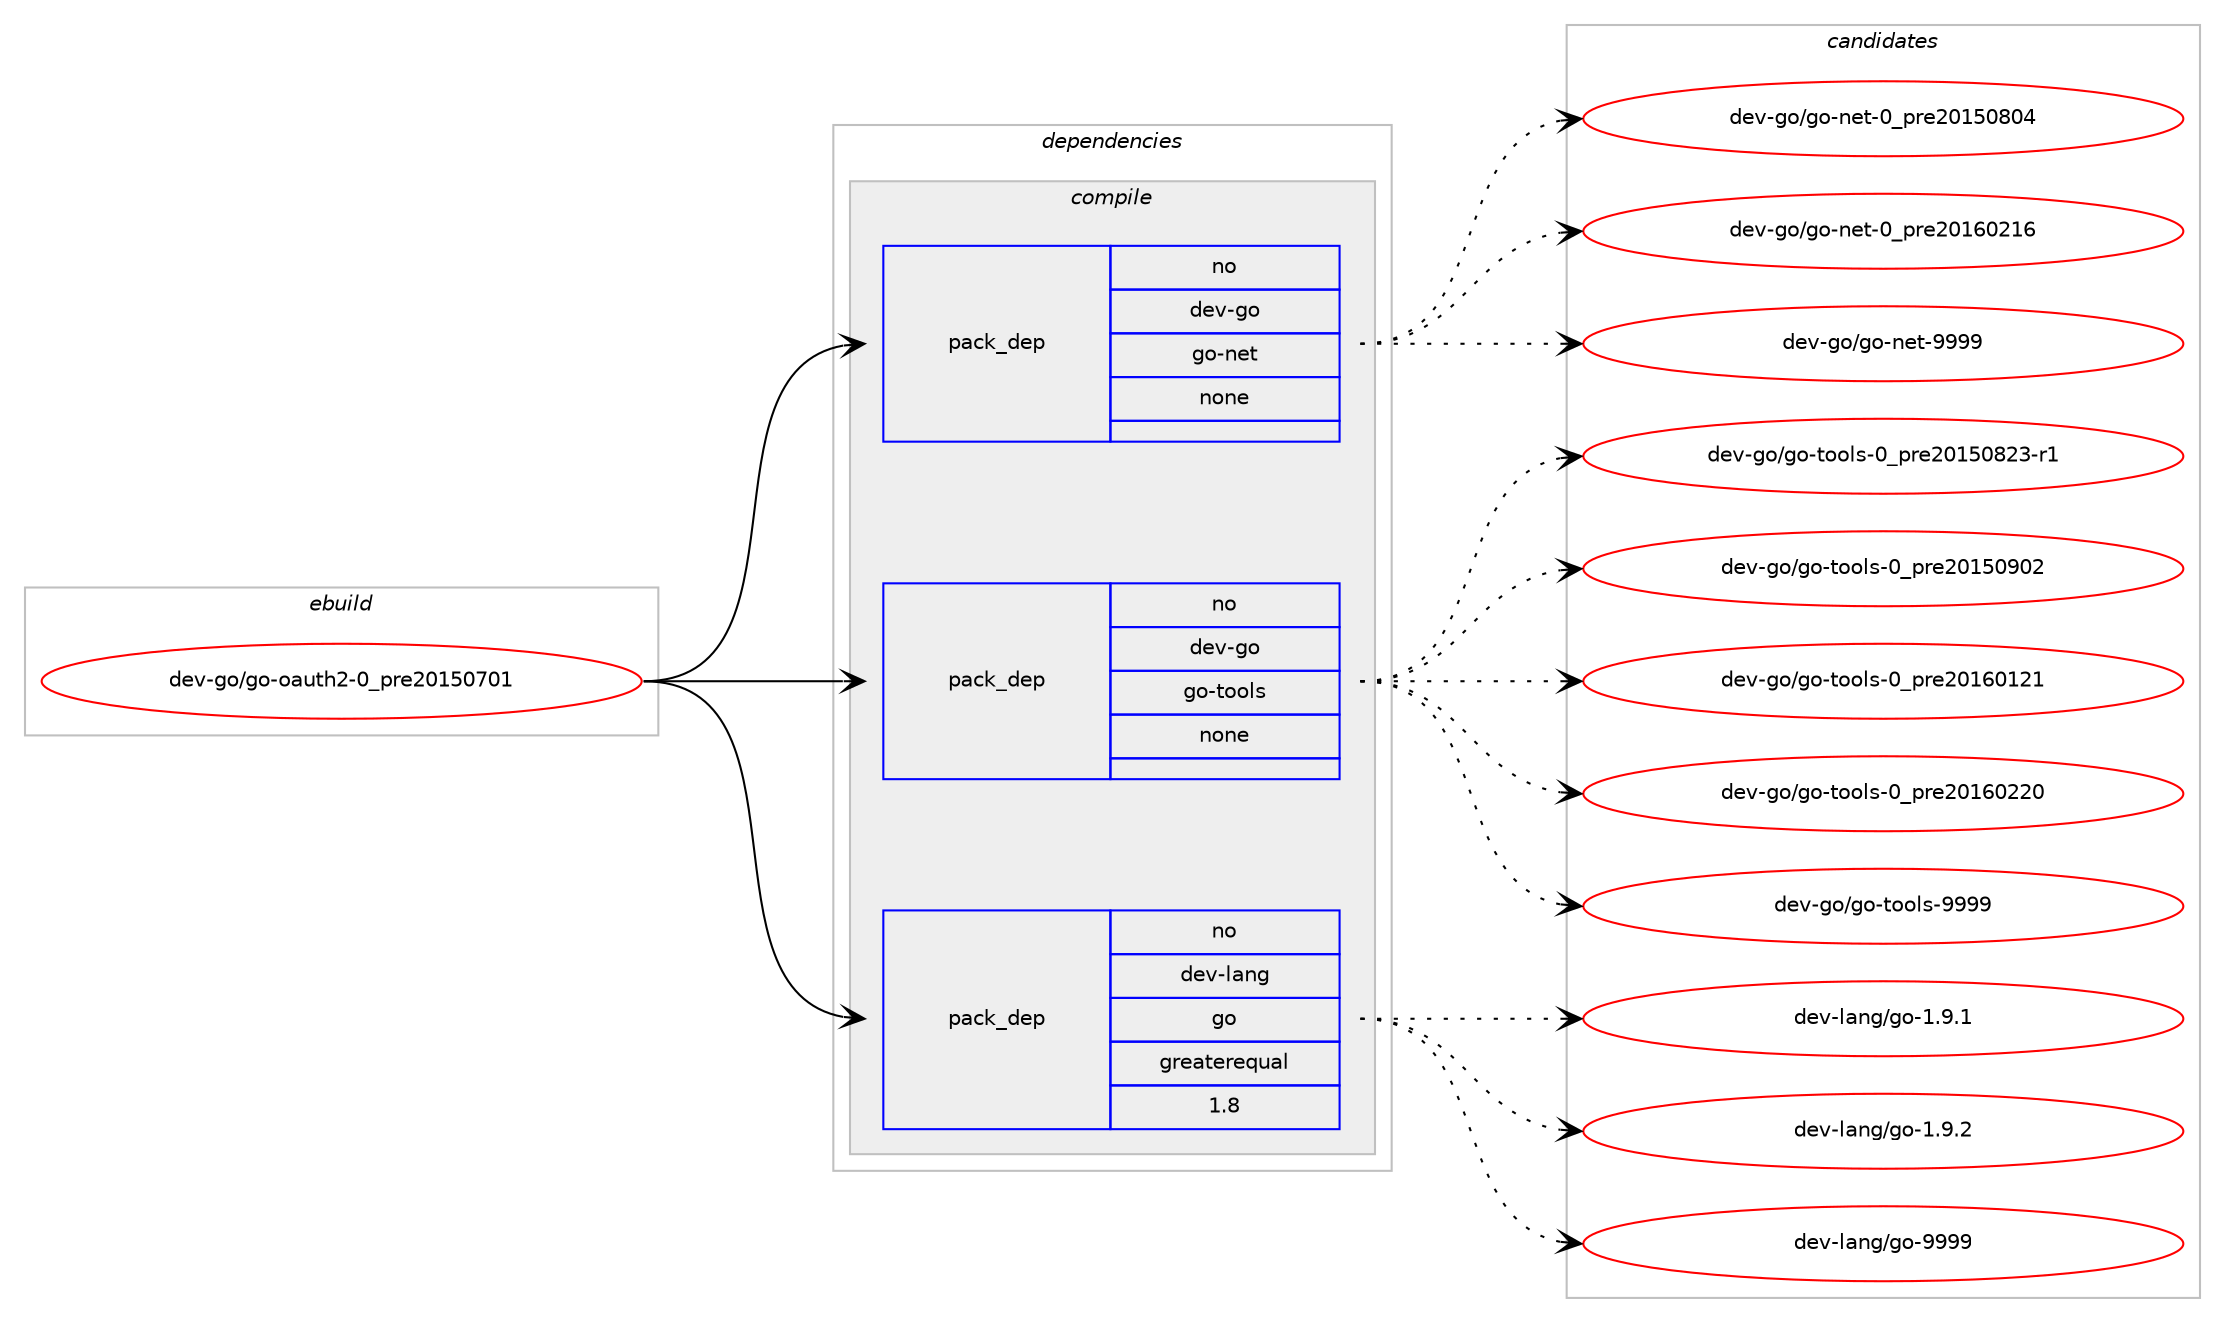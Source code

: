 digraph prolog {

# *************
# Graph options
# *************

newrank=true;
concentrate=true;
compound=true;
graph [rankdir=LR,fontname=Helvetica,fontsize=10,ranksep=1.5];#, ranksep=2.5, nodesep=0.2];
edge  [arrowhead=vee];
node  [fontname=Helvetica,fontsize=10];

# **********
# The ebuild
# **********

subgraph cluster_leftcol {
color=gray;
rank=same;
label=<<i>ebuild</i>>;
id [label="dev-go/go-oauth2-0_pre20150701", color=red, width=4, href="../dev-go/go-oauth2-0_pre20150701.svg"];
}

# ****************
# The dependencies
# ****************

subgraph cluster_midcol {
color=gray;
label=<<i>dependencies</i>>;
subgraph cluster_compile {
fillcolor="#eeeeee";
style=filled;
label=<<i>compile</i>>;
subgraph pack54093 {
dependency73504 [label=<<TABLE BORDER="0" CELLBORDER="1" CELLSPACING="0" CELLPADDING="4" WIDTH="220"><TR><TD ROWSPAN="6" CELLPADDING="30">pack_dep</TD></TR><TR><TD WIDTH="110">no</TD></TR><TR><TD>dev-go</TD></TR><TR><TD>go-net</TD></TR><TR><TD>none</TD></TR><TR><TD></TD></TR></TABLE>>, shape=none, color=blue];
}
id:e -> dependency73504:w [weight=20,style="solid",arrowhead="vee"];
subgraph pack54094 {
dependency73505 [label=<<TABLE BORDER="0" CELLBORDER="1" CELLSPACING="0" CELLPADDING="4" WIDTH="220"><TR><TD ROWSPAN="6" CELLPADDING="30">pack_dep</TD></TR><TR><TD WIDTH="110">no</TD></TR><TR><TD>dev-go</TD></TR><TR><TD>go-tools</TD></TR><TR><TD>none</TD></TR><TR><TD></TD></TR></TABLE>>, shape=none, color=blue];
}
id:e -> dependency73505:w [weight=20,style="solid",arrowhead="vee"];
subgraph pack54095 {
dependency73506 [label=<<TABLE BORDER="0" CELLBORDER="1" CELLSPACING="0" CELLPADDING="4" WIDTH="220"><TR><TD ROWSPAN="6" CELLPADDING="30">pack_dep</TD></TR><TR><TD WIDTH="110">no</TD></TR><TR><TD>dev-lang</TD></TR><TR><TD>go</TD></TR><TR><TD>greaterequal</TD></TR><TR><TD>1.8</TD></TR></TABLE>>, shape=none, color=blue];
}
id:e -> dependency73506:w [weight=20,style="solid",arrowhead="vee"];
}
subgraph cluster_compileandrun {
fillcolor="#eeeeee";
style=filled;
label=<<i>compile and run</i>>;
}
subgraph cluster_run {
fillcolor="#eeeeee";
style=filled;
label=<<i>run</i>>;
}
}

# **************
# The candidates
# **************

subgraph cluster_choices {
rank=same;
color=gray;
label=<<i>candidates</i>>;

subgraph choice54093 {
color=black;
nodesep=1;
choice1001011184510311147103111451101011164548951121141015048495348564852 [label="dev-go/go-net-0_pre20150804", color=red, width=4,href="../dev-go/go-net-0_pre20150804.svg"];
choice1001011184510311147103111451101011164548951121141015048495448504954 [label="dev-go/go-net-0_pre20160216", color=red, width=4,href="../dev-go/go-net-0_pre20160216.svg"];
choice1001011184510311147103111451101011164557575757 [label="dev-go/go-net-9999", color=red, width=4,href="../dev-go/go-net-9999.svg"];
dependency73504:e -> choice1001011184510311147103111451101011164548951121141015048495348564852:w [style=dotted,weight="100"];
dependency73504:e -> choice1001011184510311147103111451101011164548951121141015048495448504954:w [style=dotted,weight="100"];
dependency73504:e -> choice1001011184510311147103111451101011164557575757:w [style=dotted,weight="100"];
}
subgraph choice54094 {
color=black;
nodesep=1;
choice10010111845103111471031114511611111110811545489511211410150484953485650514511449 [label="dev-go/go-tools-0_pre20150823-r1", color=red, width=4,href="../dev-go/go-tools-0_pre20150823-r1.svg"];
choice1001011184510311147103111451161111111081154548951121141015048495348574850 [label="dev-go/go-tools-0_pre20150902", color=red, width=4,href="../dev-go/go-tools-0_pre20150902.svg"];
choice1001011184510311147103111451161111111081154548951121141015048495448495049 [label="dev-go/go-tools-0_pre20160121", color=red, width=4,href="../dev-go/go-tools-0_pre20160121.svg"];
choice1001011184510311147103111451161111111081154548951121141015048495448505048 [label="dev-go/go-tools-0_pre20160220", color=red, width=4,href="../dev-go/go-tools-0_pre20160220.svg"];
choice1001011184510311147103111451161111111081154557575757 [label="dev-go/go-tools-9999", color=red, width=4,href="../dev-go/go-tools-9999.svg"];
dependency73505:e -> choice10010111845103111471031114511611111110811545489511211410150484953485650514511449:w [style=dotted,weight="100"];
dependency73505:e -> choice1001011184510311147103111451161111111081154548951121141015048495348574850:w [style=dotted,weight="100"];
dependency73505:e -> choice1001011184510311147103111451161111111081154548951121141015048495448495049:w [style=dotted,weight="100"];
dependency73505:e -> choice1001011184510311147103111451161111111081154548951121141015048495448505048:w [style=dotted,weight="100"];
dependency73505:e -> choice1001011184510311147103111451161111111081154557575757:w [style=dotted,weight="100"];
}
subgraph choice54095 {
color=black;
nodesep=1;
choice100101118451089711010347103111454946574649 [label="dev-lang/go-1.9.1", color=red, width=4,href="../dev-lang/go-1.9.1.svg"];
choice100101118451089711010347103111454946574650 [label="dev-lang/go-1.9.2", color=red, width=4,href="../dev-lang/go-1.9.2.svg"];
choice1001011184510897110103471031114557575757 [label="dev-lang/go-9999", color=red, width=4,href="../dev-lang/go-9999.svg"];
dependency73506:e -> choice100101118451089711010347103111454946574649:w [style=dotted,weight="100"];
dependency73506:e -> choice100101118451089711010347103111454946574650:w [style=dotted,weight="100"];
dependency73506:e -> choice1001011184510897110103471031114557575757:w [style=dotted,weight="100"];
}
}

}
